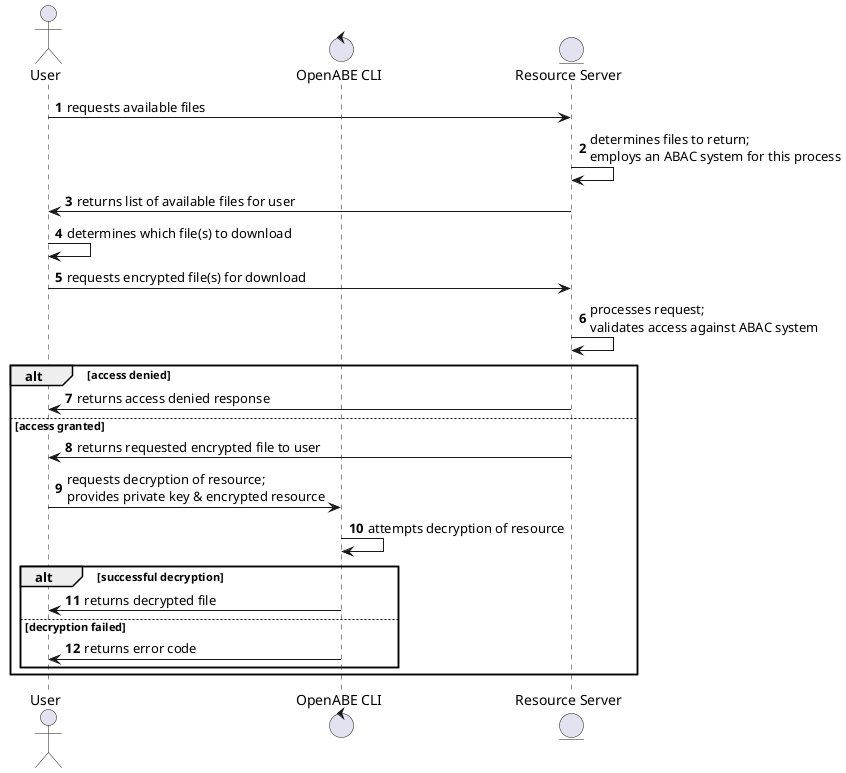 @startuml
autonumber
actor User
control "OpenABE CLI"
entity "Resource Server"
User -> "Resource Server": requests available files
"Resource Server" -> "Resource Server": determines files to return;\nemploys an ABAC system for this process
"Resource Server" -> User: returns list of available files for user
User -> User: determines which file(s) to download
User -> "Resource Server": requests encrypted file(s) for download
"Resource Server" -> "Resource Server": processes request;\nvalidates access against ABAC system
alt access denied
  "Resource Server" -> User: returns access denied response
else access granted
  "Resource Server" -> User: returns requested encrypted file to user
  User -> "OpenABE CLI": requests decryption of resource;\nprovides private key & encrypted resource
  "OpenABE CLI" -> "OpenABE CLI": attempts decryption of resource
  alt successful decryption
    "OpenABE CLI" -> User: returns decrypted file
  else decryption failed
    "OpenABE CLI" -> User: returns error code
  end
end
@enduml
